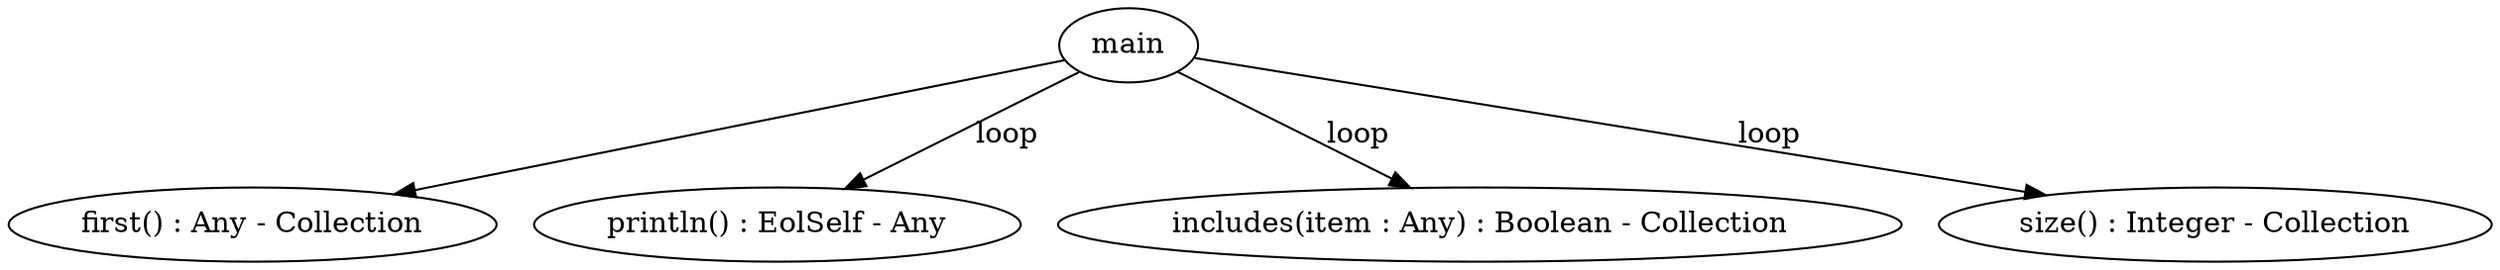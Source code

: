 strict digraph G {
  main [ label="main" ];
  first_____Any___Collection [ label="first() : Any - Collection" ];
  println_____EolSelf___Any [ label="println() : EolSelf - Any" ];
  includes_item___Any____Boolean___Collection [ label="includes(item : Any) : Boolean - Collection" ];
  size_____Integer___Collection [ label="size() : Integer - Collection" ];
  main -> first_____Any___Collection [ label="" ];
  main -> println_____EolSelf___Any [ label="loop" ];
  main -> includes_item___Any____Boolean___Collection [ label="loop" ];
  main -> size_____Integer___Collection [ label="loop" ];
}
